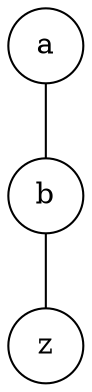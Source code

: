 graph G {
  node [shape="circle"]
  a [pos="0,0!"]
  b [pos="1,0.5!"]
  z [pos="2,0!"]
  a--b--z
} 
